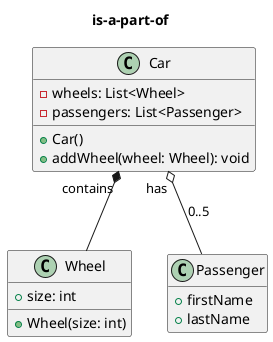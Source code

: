 @startuml is-a-part-of
title is-a-part-of

class Wheel {
  + size: int
  + Wheel(size: int)
}

class Car {
  - wheels: List<Wheel>
  - passengers: List<Passenger>
  + Car()
  + addWheel(wheel: Wheel): void
}

class Passenger{
  + firstName
  + lastName
}

Car "contains" *-down- Wheel
Car "has " o-down- Passenger : 0..5

hide empty members
@enduml